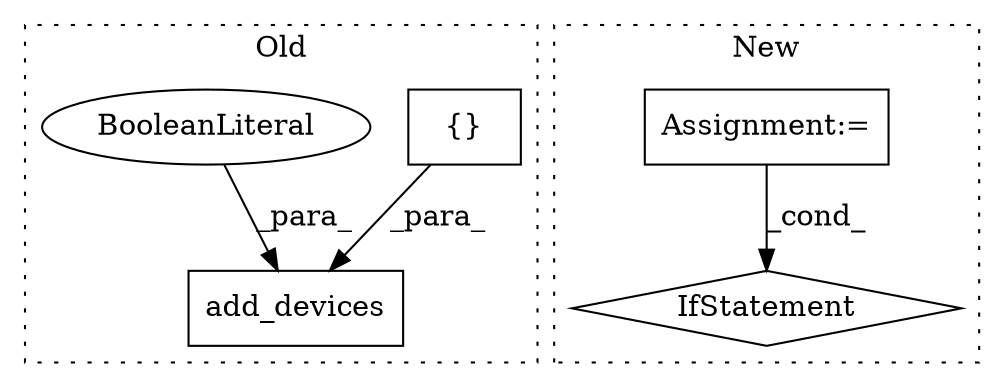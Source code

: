 digraph G {
subgraph cluster0 {
1 [label="add_devices" a="32" s="1581,1647" l="12,1" shape="box"];
3 [label="{}" a="4" s="1602,1641" l="1,1" shape="box"];
5 [label="BooleanLiteral" a="9" s="1643" l="4" shape="ellipse"];
label = "Old";
style="dotted";
}
subgraph cluster1 {
2 [label="IfStatement" a="25" s="1738,1788" l="4,2" shape="diamond"];
4 [label="Assignment:=" a="7" s="1673" l="1" shape="box"];
label = "New";
style="dotted";
}
3 -> 1 [label="_para_"];
4 -> 2 [label="_cond_"];
5 -> 1 [label="_para_"];
}
